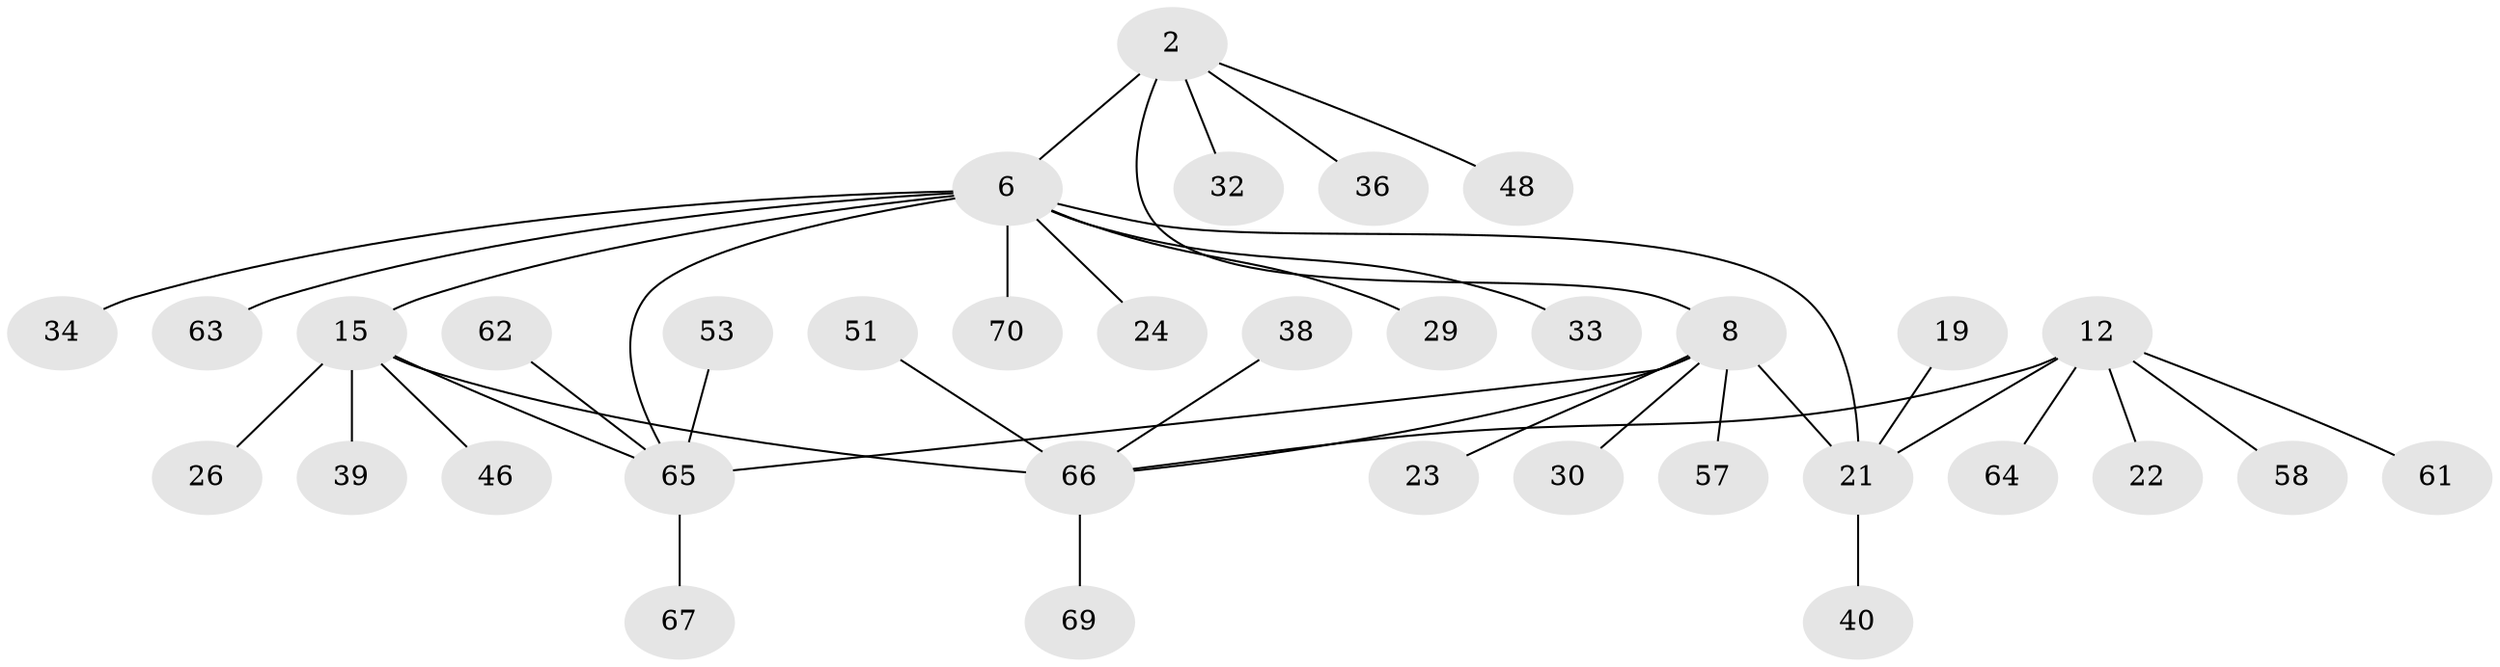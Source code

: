 // original degree distribution, {2: 0.22857142857142856, 6: 0.07142857142857142, 10: 0.014285714285714285, 5: 0.02857142857142857, 9: 0.02857142857142857, 8: 0.014285714285714285, 3: 0.07142857142857142, 4: 0.014285714285714285, 1: 0.5285714285714286}
// Generated by graph-tools (version 1.1) at 2025/54/03/09/25 04:54:14]
// undirected, 35 vertices, 39 edges
graph export_dot {
graph [start="1"]
  node [color=gray90,style=filled];
  2 [super="+1"];
  6 [super="+3"];
  8 [super="+7"];
  12 [super="+10"];
  15 [super="+13+5"];
  19;
  21 [super="+11"];
  22;
  23;
  24 [super="+17"];
  26;
  29;
  30;
  32;
  33;
  34;
  36;
  38;
  39;
  40;
  46;
  48 [super="+45"];
  51;
  53 [super="+50"];
  57;
  58;
  61;
  62;
  63 [super="+52"];
  64 [super="+49"];
  65 [super="+42+9+27+37"];
  66 [super="+41+55+14+18"];
  67;
  69 [super="+60"];
  70 [super="+68"];
  2 -- 8;
  2 -- 32;
  2 -- 36;
  2 -- 48;
  2 -- 6 [weight=2];
  6 -- 21 [weight=2];
  6 -- 63;
  6 -- 70;
  6 -- 65;
  6 -- 33;
  6 -- 34;
  6 -- 15 [weight=3];
  6 -- 24;
  6 -- 29;
  8 -- 21 [weight=2];
  8 -- 30;
  8 -- 23;
  8 -- 57;
  8 -- 65 [weight=2];
  8 -- 66;
  12 -- 22;
  12 -- 58;
  12 -- 61;
  12 -- 21 [weight=2];
  12 -- 64;
  12 -- 66;
  15 -- 39;
  15 -- 26;
  15 -- 46;
  15 -- 65;
  15 -- 66 [weight=2];
  19 -- 21;
  21 -- 40;
  38 -- 66;
  51 -- 66;
  53 -- 65;
  62 -- 65;
  65 -- 67;
  66 -- 69;
}
